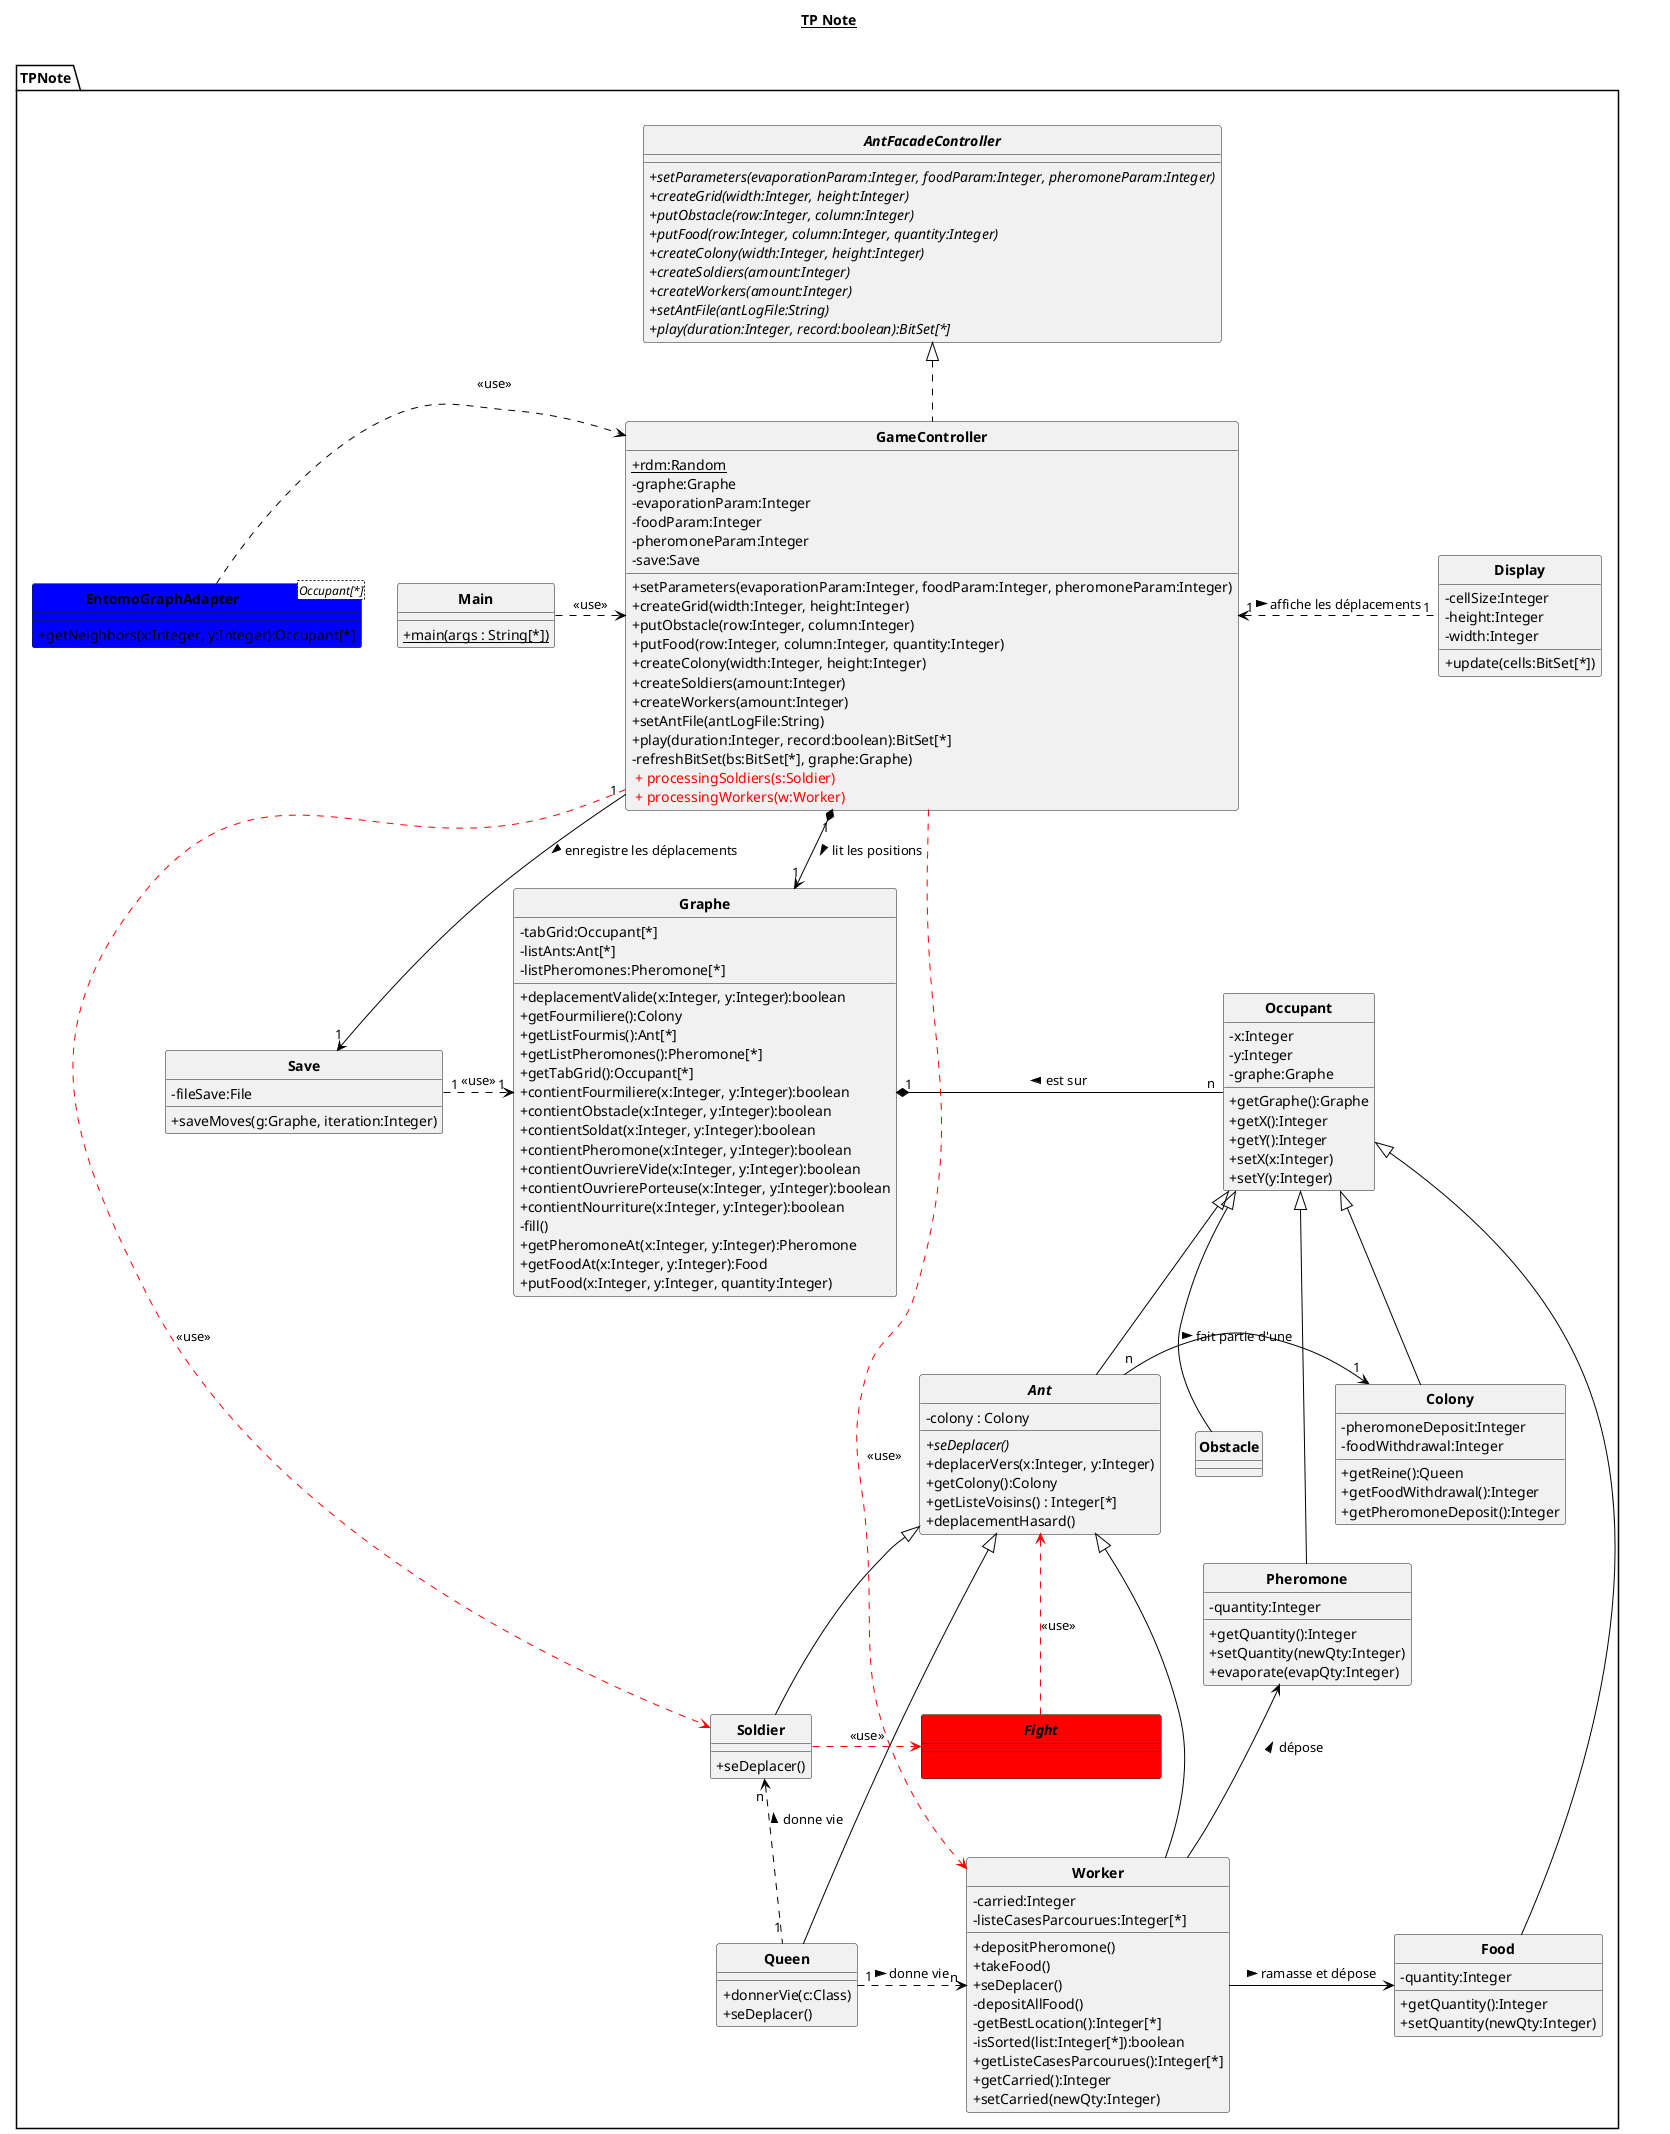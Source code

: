 @startuml
'https://plantuml.com/class-diagram

skinparam style strictuml
skinparam classAttributeIconSize 0
skinparam circledCharacterRadius 0
skinparam circledCharacterFontSize 0
skinparam classFontStyle Bold
skinparam ArrowColor black

title __TP Note__\n

namespace TPNote {

    abstract class Ant extends Occupant
    {
        - colony : Colony

        {abstract} + seDeplacer()
        + deplacerVers(x:Integer, y:Integer)
        + getColony():Colony
        + getListeVoisins() : Integer[*]
        + deplacementHasard()
    }

    interface AntFacadeController
    {
        {abstract} + setParameters(evaporationParam:Integer, foodParam:Integer, pheromoneParam:Integer)
        {abstract} + createGrid(width:Integer, height:Integer)
        {abstract} + putObstacle(row:Integer, column:Integer)
        {abstract} + putFood(row:Integer, column:Integer, quantity:Integer)
        {abstract} + createColony(width:Integer, height:Integer)
        {abstract} + createSoldiers(amount:Integer)
        {abstract} + createWorkers(amount:Integer)
        {abstract} + setAntFile(antLogFile:String)
        {abstract} + play(duration:Integer, record:boolean):BitSet[*]
    }

    class EntomoGraphAdapter<Occupant[*]> #blue
    {
        +getNeighbors(x:Integer, y:Integer):Occupant[*]
    }

    class Colony extends Occupant
    {
        - pheromoneDeposit:Integer
        - foodWithdrawal:Integer

        + getReine():Queen
        + getFoodWithdrawal():Integer
        + getPheromoneDeposit():Integer
    }


    class Display
    {
        - cellSize:Integer
        - height:Integer
        - width:Integer

        + update(cells:BitSet[*])
    }

    class Food extends Occupant
    {
        - quantity:Integer

        + getQuantity():Integer
        + setQuantity(newQty:Integer)
    }

    class GameController implements AntFacadeController
    {
        {static} + rdm:Random
        - graphe:Graphe
        - evaporationParam:Integer
        - foodParam:Integer
        - pheromoneParam:Integer
        - save:Save

        + setParameters(evaporationParam:Integer, foodParam:Integer, pheromoneParam:Integer)
        + createGrid(width:Integer, height:Integer)
        + putObstacle(row:Integer, column:Integer)
        + putFood(row:Integer, column:Integer, quantity:Integer)
        + createColony(width:Integer, height:Integer)
        + createSoldiers(amount:Integer)
        + createWorkers(amount:Integer)
        + setAntFile(antLogFile:String)
        + play(duration:Integer, record:boolean):BitSet[*]
        - refreshBitSet(bs:BitSet[*], graphe:Graphe)
        <color red> + processingSoldiers(s:Soldier)
        <color red> + processingWorkers(w:Worker)


    }

    class Graphe
    {
        - tabGrid:Occupant[*]
        - listAnts:Ant[*]
        - listPheromones:Pheromone[*]

        + deplacementValide(x:Integer, y:Integer):boolean
        + getFourmiliere():Colony
        + getListFourmis():Ant[*]
        + getListPheromones():Pheromone[*]
        + getTabGrid():Occupant[*]
        + contientFourmiliere(x:Integer, y:Integer):boolean
        + contientObstacle(x:Integer, y:Integer):boolean
        + contientSoldat(x:Integer, y:Integer):boolean
        + contientPheromone(x:Integer, y:Integer):boolean
        + contientOuvriereVide(x:Integer, y:Integer):boolean
        + contientOuvrierePorteuse(x:Integer, y:Integer):boolean
        + contientNourriture(x:Integer, y:Integer):boolean
        - fill()
        + getPheromoneAt(x:Integer, y:Integer):Pheromone
        + getFoodAt(x:Integer, y:Integer):Food
        + putFood(x:Integer, y:Integer, quantity:Integer)
    }

    class Main
    {
        {static} + main(args : String[*])
    }

    class Obstacle extends Occupant
    {

    }

    class Occupant
    {
        - x:Integer
        - y:Integer
        - graphe:Graphe

        + getGraphe():Graphe
        + getX():Integer
        + getY():Integer
        + setX(x:Integer)
        + setY(y:Integer)
    }

    class Pheromone extends Occupant
    {
        - quantity:Integer

        + getQuantity():Integer
        + setQuantity(newQty:Integer)
        + evaporate(evapQty:Integer)

    }
    class Queen extends Ant
    {
        + donnerVie(c:Class)
        + seDeplacer()
    }

    class Save
    {
        - fileSave:File

        + saveMoves(g:Graphe, iteration:Integer)
    }

    class Soldier extends Ant
    {
        + seDeplacer()
    }

    class Worker extends Ant
    {
        - carried:Integer
        - listeCasesParcourues:Integer[*]

        + depositPheromone()
        + takeFood()
        + seDeplacer()
        - depositAllFood()
        - getBestLocation():Integer[*]
        - isSorted(list:Integer[*]):boolean
        + getListeCasesParcourues():Integer[*]
        + getCarried():Integer
        + setCarried(newQty:Integer)
   }

    abstract class Fight #red
    {
        <color red> {static} +compare(a1:Ant, a2:Ant):Boolean
    }

    Main .> GameController : <<use>>
    GameController "1" *-> "1" Graphe : lit les positions >
    Graphe "1" *- "n" Occupant : est sur <
    Ant "n" -> "1" Colony : fait partie d'une >
    Queen "1" .up.> "n" Soldier : donne vie >
    Queen "1" .> "n" Worker : donne vie >
    Worker -> Food : ramasse et dépose >
    Worker -up-> Pheromone : dépose >
    GameController "1" <. "1" Display : affiche les déplacements >
    GameController "1" --> "1" Save : enregistre les déplacements >
    Save "1" .> "1" Graphe : <<use>>

    Soldier .> Fight #red : <<use>>
    GameController .> Soldier #red : <<use>>
    GameController .> Worker #red : <<use>>
    Fight .> Ant #red : <<use>>

    EntomoGraphAdapter .> GameController : <<use>>
}
@enduml